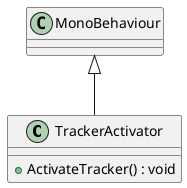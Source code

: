 @startuml
class TrackerActivator {
    + ActivateTracker() : void
}
MonoBehaviour <|-- TrackerActivator
@enduml
